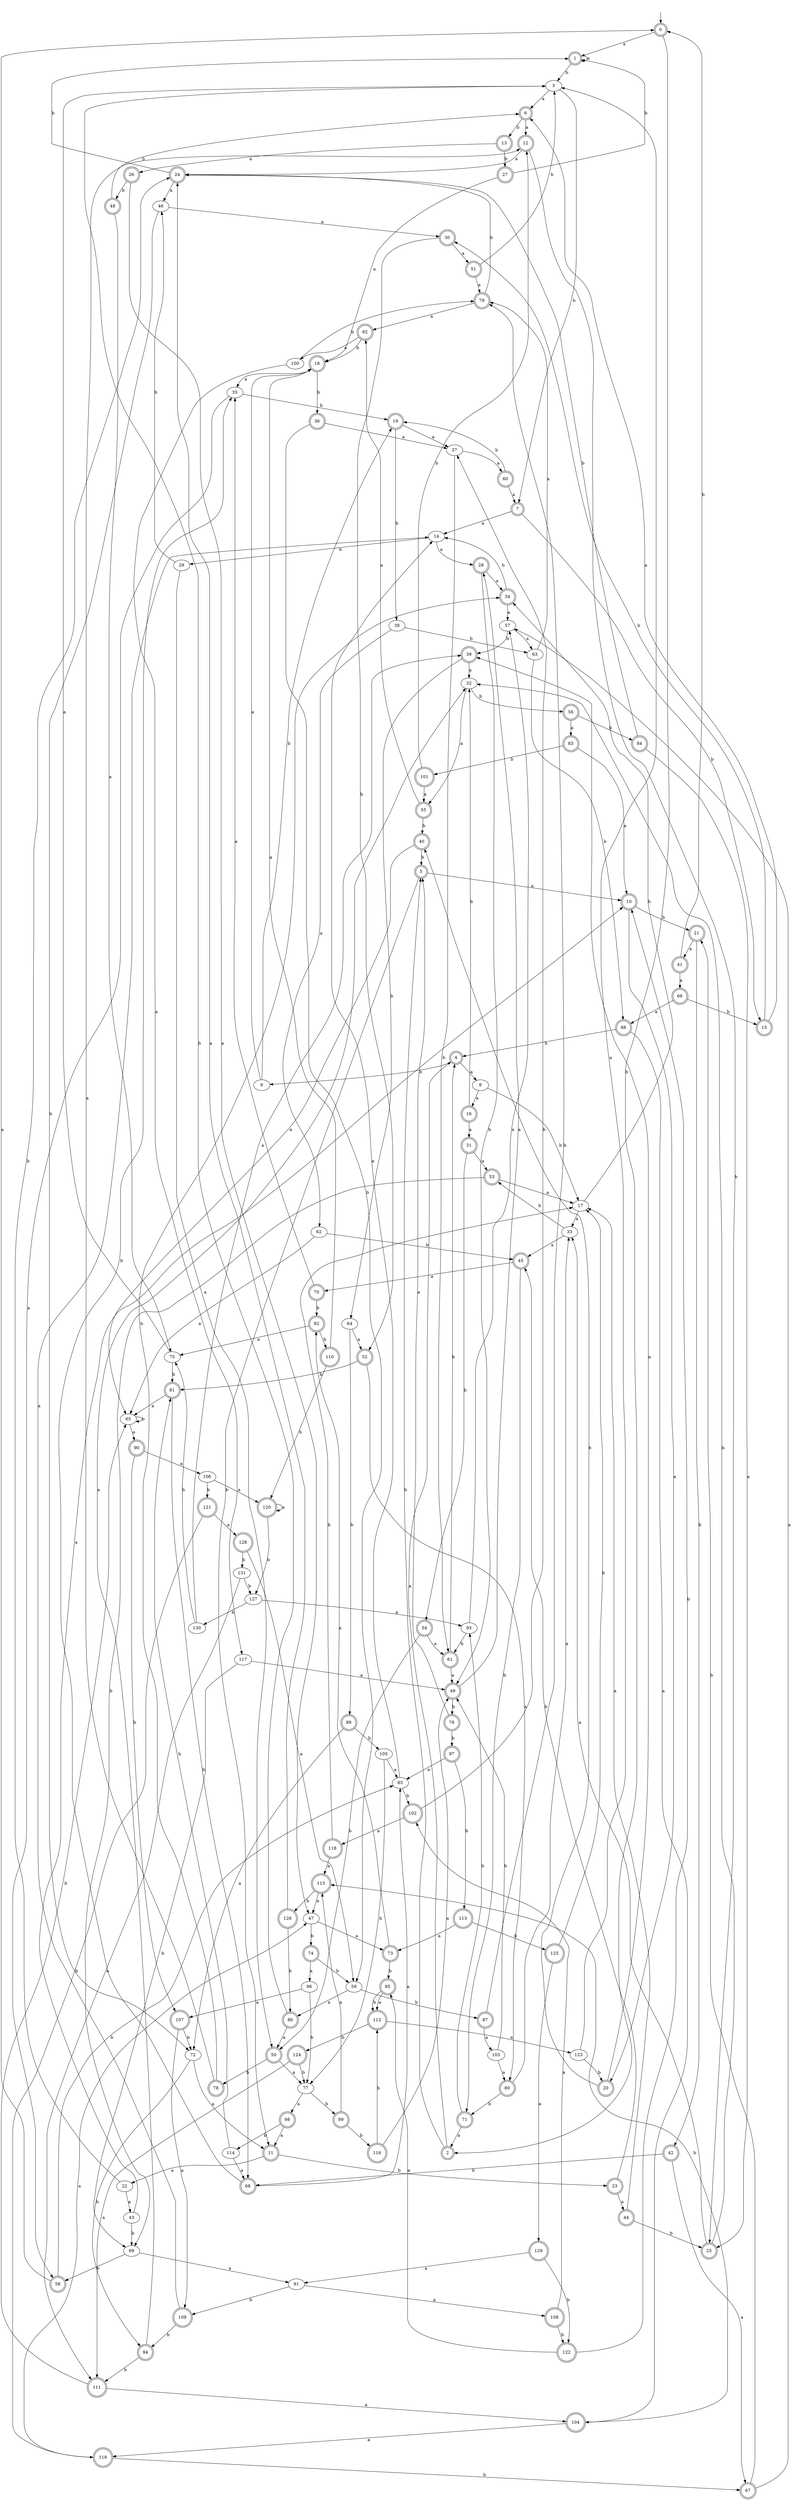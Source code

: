 digraph RandomDFA {
  __start0 [label="", shape=none];
  __start0 -> 0 [label=""];
  0 [shape=circle] [shape=doublecircle]
  0 -> 1 [label="a"]
  0 -> 2 [label="b"]
  1 [shape=doublecircle]
  1 -> 1 [label="a"]
  1 -> 3 [label="b"]
  2 [shape=doublecircle]
  2 -> 4 [label="a"]
  2 -> 5 [label="b"]
  3
  3 -> 6 [label="a"]
  3 -> 7 [label="b"]
  4 [shape=doublecircle]
  4 -> 8 [label="a"]
  4 -> 9 [label="b"]
  5 [shape=doublecircle]
  5 -> 10 [label="a"]
  5 -> 11 [label="b"]
  6 [shape=doublecircle]
  6 -> 12 [label="a"]
  6 -> 13 [label="b"]
  7 [shape=doublecircle]
  7 -> 14 [label="a"]
  7 -> 15 [label="b"]
  8
  8 -> 16 [label="a"]
  8 -> 17 [label="b"]
  9
  9 -> 18 [label="a"]
  9 -> 19 [label="b"]
  10 [shape=doublecircle]
  10 -> 20 [label="a"]
  10 -> 21 [label="b"]
  11 [shape=doublecircle]
  11 -> 22 [label="a"]
  11 -> 23 [label="b"]
  12 [shape=doublecircle]
  12 -> 24 [label="a"]
  12 -> 25 [label="b"]
  13 [shape=doublecircle]
  13 -> 26 [label="a"]
  13 -> 27 [label="b"]
  14
  14 -> 28 [label="a"]
  14 -> 29 [label="b"]
  15 [shape=doublecircle]
  15 -> 6 [label="a"]
  15 -> 30 [label="b"]
  16 [shape=doublecircle]
  16 -> 31 [label="a"]
  16 -> 32 [label="b"]
  17
  17 -> 33 [label="a"]
  17 -> 34 [label="b"]
  18 [shape=doublecircle]
  18 -> 35 [label="a"]
  18 -> 36 [label="b"]
  19 [shape=doublecircle]
  19 -> 37 [label="a"]
  19 -> 38 [label="b"]
  20 [shape=doublecircle]
  20 -> 39 [label="a"]
  20 -> 40 [label="b"]
  21 [shape=doublecircle]
  21 -> 41 [label="a"]
  21 -> 42 [label="b"]
  22
  22 -> 43 [label="a"]
  22 -> 24 [label="b"]
  23 [shape=doublecircle]
  23 -> 44 [label="a"]
  23 -> 45 [label="b"]
  24 [shape=doublecircle]
  24 -> 46 [label="a"]
  24 -> 1 [label="b"]
  25 [shape=doublecircle]
  25 -> 33 [label="a"]
  25 -> 32 [label="b"]
  26 [shape=doublecircle]
  26 -> 47 [label="a"]
  26 -> 48 [label="b"]
  27 [shape=doublecircle]
  27 -> 18 [label="a"]
  27 -> 1 [label="b"]
  28 [shape=doublecircle]
  28 -> 34 [label="a"]
  28 -> 49 [label="b"]
  29
  29 -> 50 [label="a"]
  29 -> 46 [label="b"]
  30 [shape=doublecircle]
  30 -> 51 [label="a"]
  30 -> 52 [label="b"]
  31 [shape=doublecircle]
  31 -> 53 [label="a"]
  31 -> 54 [label="b"]
  32
  32 -> 55 [label="a"]
  32 -> 56 [label="b"]
  33
  33 -> 45 [label="a"]
  33 -> 53 [label="b"]
  34 [shape=doublecircle]
  34 -> 57 [label="a"]
  34 -> 14 [label="b"]
  35
  35 -> 58 [label="a"]
  35 -> 19 [label="b"]
  36 [shape=doublecircle]
  36 -> 37 [label="a"]
  36 -> 59 [label="b"]
  37
  37 -> 60 [label="a"]
  37 -> 61 [label="b"]
  38
  38 -> 62 [label="a"]
  38 -> 63 [label="b"]
  39 [shape=doublecircle]
  39 -> 32 [label="a"]
  39 -> 64 [label="b"]
  40 [shape=doublecircle]
  40 -> 65 [label="a"]
  40 -> 5 [label="b"]
  41 [shape=doublecircle]
  41 -> 66 [label="a"]
  41 -> 0 [label="b"]
  42 [shape=doublecircle]
  42 -> 67 [label="a"]
  42 -> 68 [label="b"]
  43
  43 -> 10 [label="a"]
  43 -> 69 [label="b"]
  44 [shape=doublecircle]
  44 -> 17 [label="a"]
  44 -> 25 [label="b"]
  45 [shape=doublecircle]
  45 -> 70 [label="a"]
  45 -> 71 [label="b"]
  46
  46 -> 30 [label="a"]
  46 -> 72 [label="b"]
  47
  47 -> 73 [label="a"]
  47 -> 74 [label="b"]
  48 [shape=doublecircle]
  48 -> 75 [label="a"]
  48 -> 6 [label="b"]
  49 [shape=doublecircle]
  49 -> 28 [label="a"]
  49 -> 76 [label="b"]
  50 [shape=doublecircle]
  50 -> 77 [label="a"]
  50 -> 78 [label="b"]
  51 [shape=doublecircle]
  51 -> 79 [label="a"]
  51 -> 3 [label="b"]
  52 [shape=doublecircle]
  52 -> 80 [label="a"]
  52 -> 81 [label="b"]
  53 [shape=doublecircle]
  53 -> 17 [label="a"]
  53 -> 69 [label="b"]
  54 [shape=doublecircle]
  54 -> 61 [label="a"]
  54 -> 50 [label="b"]
  55 [shape=doublecircle]
  55 -> 82 [label="a"]
  55 -> 40 [label="b"]
  56 [shape=doublecircle]
  56 -> 83 [label="a"]
  56 -> 84 [label="b"]
  57
  57 -> 63 [label="a"]
  57 -> 39 [label="b"]
  58 [shape=doublecircle]
  58 -> 0 [label="a"]
  58 -> 85 [label="b"]
  59
  59 -> 86 [label="a"]
  59 -> 87 [label="b"]
  60 [shape=doublecircle]
  60 -> 7 [label="a"]
  60 -> 19 [label="b"]
  61 [shape=doublecircle]
  61 -> 49 [label="a"]
  61 -> 4 [label="b"]
  62
  62 -> 65 [label="a"]
  62 -> 45 [label="b"]
  63
  63 -> 79 [label="a"]
  63 -> 88 [label="b"]
  64
  64 -> 52 [label="a"]
  64 -> 89 [label="b"]
  65
  65 -> 90 [label="a"]
  65 -> 65 [label="b"]
  66 [shape=doublecircle]
  66 -> 88 [label="a"]
  66 -> 15 [label="b"]
  67 [shape=doublecircle]
  67 -> 57 [label="a"]
  67 -> 21 [label="b"]
  68 [shape=doublecircle]
  68 -> 85 [label="a"]
  68 -> 35 [label="b"]
  69
  69 -> 91 [label="a"]
  69 -> 58 [label="b"]
  70 [shape=doublecircle]
  70 -> 35 [label="a"]
  70 -> 92 [label="b"]
  71 [shape=doublecircle]
  71 -> 2 [label="a"]
  71 -> 93 [label="b"]
  72
  72 -> 11 [label="a"]
  72 -> 94 [label="b"]
  73 [shape=doublecircle]
  73 -> 92 [label="a"]
  73 -> 95 [label="b"]
  74 [shape=doublecircle]
  74 -> 96 [label="a"]
  74 -> 59 [label="b"]
  75
  75 -> 3 [label="a"]
  75 -> 81 [label="b"]
  76 [shape=doublecircle]
  76 -> 5 [label="a"]
  76 -> 97 [label="b"]
  77
  77 -> 98 [label="a"]
  77 -> 99 [label="b"]
  78 [shape=doublecircle]
  78 -> 12 [label="a"]
  78 -> 34 [label="b"]
  79 [shape=doublecircle]
  79 -> 82 [label="a"]
  79 -> 24 [label="b"]
  80 [shape=doublecircle]
  80 -> 33 [label="a"]
  80 -> 71 [label="b"]
  81 [shape=doublecircle]
  81 -> 65 [label="a"]
  81 -> 68 [label="b"]
  82 [shape=doublecircle]
  82 -> 100 [label="a"]
  82 -> 18 [label="b"]
  83 [shape=doublecircle]
  83 -> 10 [label="a"]
  83 -> 101 [label="b"]
  84 [shape=doublecircle]
  84 -> 25 [label="a"]
  84 -> 24 [label="b"]
  85
  85 -> 14 [label="a"]
  85 -> 102 [label="b"]
  86 [shape=doublecircle]
  86 -> 50 [label="a"]
  86 -> 3 [label="b"]
  87 [shape=doublecircle]
  87 -> 103 [label="a"]
  87 -> 79 [label="b"]
  88 [shape=doublecircle]
  88 -> 104 [label="a"]
  88 -> 4 [label="b"]
  89 [shape=doublecircle]
  89 -> 72 [label="a"]
  89 -> 105 [label="b"]
  90 [shape=doublecircle]
  90 -> 106 [label="a"]
  90 -> 107 [label="b"]
  91
  91 -> 108 [label="a"]
  91 -> 109 [label="b"]
  92 [shape=doublecircle]
  92 -> 75 [label="a"]
  92 -> 110 [label="b"]
  93
  93 -> 57 [label="a"]
  93 -> 61 [label="b"]
  94 [shape=doublecircle]
  94 -> 32 [label="a"]
  94 -> 111 [label="b"]
  95 [shape=doublecircle]
  95 -> 112 [label="a"]
  95 -> 112 [label="b"]
  96
  96 -> 107 [label="a"]
  96 -> 77 [label="b"]
  97 [shape=doublecircle]
  97 -> 85 [label="a"]
  97 -> 113 [label="b"]
  98 [shape=doublecircle]
  98 -> 11 [label="a"]
  98 -> 114 [label="b"]
  99 [shape=doublecircle]
  99 -> 115 [label="a"]
  99 -> 116 [label="b"]
  100
  100 -> 117 [label="a"]
  100 -> 79 [label="b"]
  101 [shape=doublecircle]
  101 -> 55 [label="a"]
  101 -> 12 [label="b"]
  102 [shape=doublecircle]
  102 -> 118 [label="a"]
  102 -> 37 [label="b"]
  103
  103 -> 80 [label="a"]
  103 -> 49 [label="b"]
  104 [shape=doublecircle]
  104 -> 119 [label="a"]
  104 -> 115 [label="b"]
  105
  105 -> 85 [label="a"]
  105 -> 77 [label="b"]
  106
  106 -> 120 [label="a"]
  106 -> 121 [label="b"]
  107 [shape=doublecircle]
  107 -> 109 [label="a"]
  107 -> 72 [label="b"]
  108 [shape=doublecircle]
  108 -> 102 [label="a"]
  108 -> 122 [label="b"]
  109 [shape=doublecircle]
  109 -> 14 [label="a"]
  109 -> 94 [label="b"]
  110 [shape=doublecircle]
  110 -> 18 [label="a"]
  110 -> 120 [label="b"]
  111 [shape=doublecircle]
  111 -> 104 [label="a"]
  111 -> 65 [label="b"]
  112 [shape=doublecircle]
  112 -> 123 [label="a"]
  112 -> 124 [label="b"]
  113 [shape=doublecircle]
  113 -> 73 [label="a"]
  113 -> 125 [label="b"]
  114
  114 -> 68 [label="a"]
  114 -> 81 [label="b"]
  115 [shape=doublecircle]
  115 -> 47 [label="a"]
  115 -> 126 [label="b"]
  116 [shape=doublecircle]
  116 -> 49 [label="a"]
  116 -> 112 [label="b"]
  117
  117 -> 49 [label="a"]
  117 -> 69 [label="b"]
  118 [shape=doublecircle]
  118 -> 115 [label="a"]
  118 -> 17 [label="b"]
  119 [shape=doublecircle]
  119 -> 47 [label="a"]
  119 -> 67 [label="b"]
  120 [shape=doublecircle]
  120 -> 120 [label="a"]
  120 -> 127 [label="b"]
  121 [shape=doublecircle]
  121 -> 128 [label="a"]
  121 -> 119 [label="b"]
  122 [shape=doublecircle]
  122 -> 95 [label="a"]
  122 -> 10 [label="b"]
  123
  123 -> 3 [label="a"]
  123 -> 20 [label="b"]
  124 [shape=doublecircle]
  124 -> 111 [label="a"]
  124 -> 77 [label="b"]
  125 [shape=doublecircle]
  125 -> 129 [label="a"]
  125 -> 17 [label="b"]
  126 [shape=doublecircle]
  126 -> 24 [label="a"]
  126 -> 86 [label="b"]
  127
  127 -> 93 [label="a"]
  127 -> 130 [label="b"]
  128 [shape=doublecircle]
  128 -> 59 [label="a"]
  128 -> 131 [label="b"]
  129 [shape=doublecircle]
  129 -> 91 [label="a"]
  129 -> 122 [label="b"]
  130
  130 -> 39 [label="a"]
  130 -> 75 [label="b"]
  131
  131 -> 111 [label="a"]
  131 -> 127 [label="b"]
}
